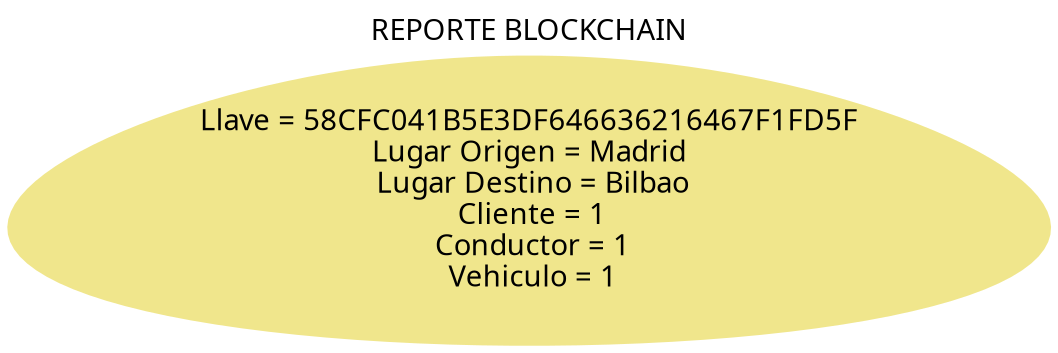 digraph G {
 rankdir=LR; 
 node[shape = egg, style=filled, color = khaki, fontname = "Century Gothic"]; graph [fontname = "Century Gothic"];
labelloc = "t;"label = "REPORTE BLOCKCHAIN";
x58CFC041B5E3DF646636216467F1FD5F[dir=both label = "Llave = 58CFC041B5E3DF646636216467F1FD5F\nLugar Origen = Madrid\n Lugar Destino = Bilbao\n Cliente = 1\n Conductor = 1\n Vehiculo = 1"]
}